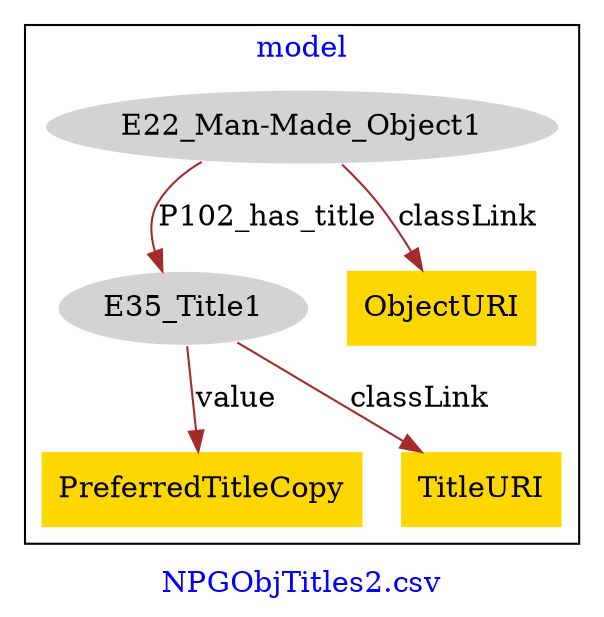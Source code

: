 digraph n0 {
fontcolor="blue"
remincross="true"
label="NPGObjTitles2.csv"
subgraph cluster {
label="model"
n2[style="filled",color="white",fillcolor="lightgray",label="E22_Man-Made_Object1"];
n3[style="filled",color="white",fillcolor="lightgray",label="E35_Title1"];
n4[shape="plaintext",style="filled",fillcolor="gold",label="ObjectURI"];
n5[shape="plaintext",style="filled",fillcolor="gold",label="PreferredTitleCopy"];
n6[shape="plaintext",style="filled",fillcolor="gold",label="TitleURI"];
}
n2 -> n3[color="brown",fontcolor="black",label="P102_has_title"]
n2 -> n4[color="brown",fontcolor="black",label="classLink"]
n3 -> n5[color="brown",fontcolor="black",label="value"]
n3 -> n6[color="brown",fontcolor="black",label="classLink"]
}
